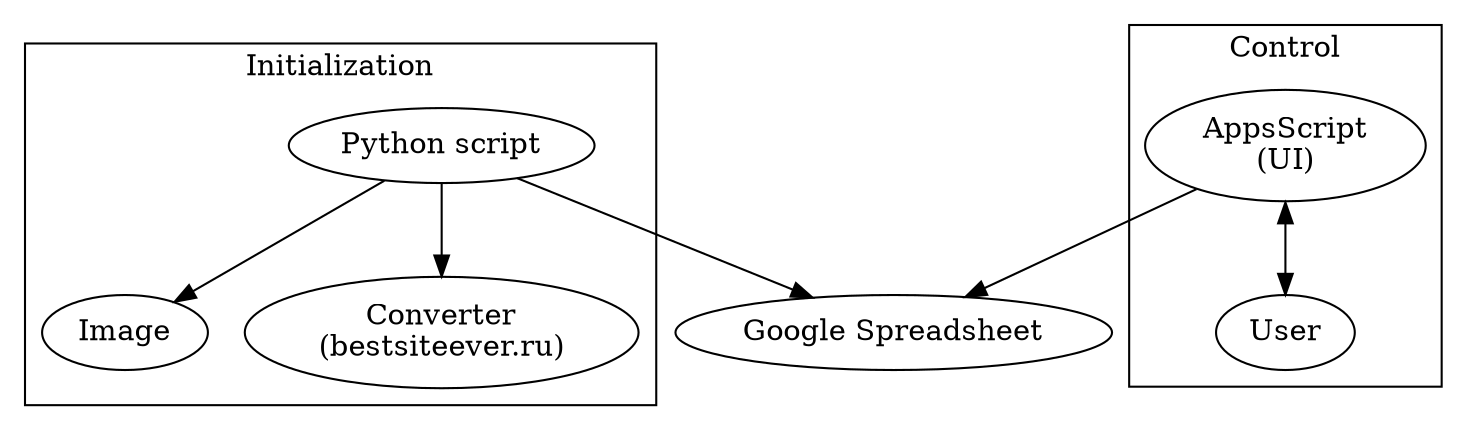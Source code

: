 digraph architecture {
    splines=line

    GS [label="Google Spreadsheet"]

    subgraph cluster_init {
        label="Initialization"
        P [label="Python script"]
        I [label="Image"]
        C [label="Converter\n(bestsiteever.ru)"]
    }

    subgraph cluster_control {
        label="Control"
        AS [label="AppsScript\n(UI)"]
        U [label="User"]
    }

    P -> I
    P -> GS
    AS -> GS
    AS -> U [dir=both]
    P -> C
}